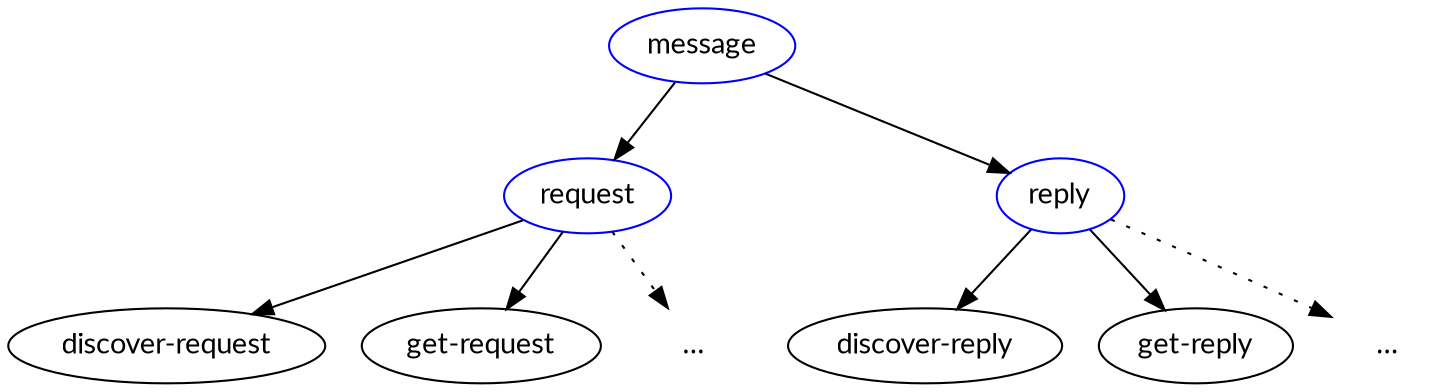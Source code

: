 strict digraph {
    layout=dot; splines=true;

    node [fontname="Lato"];

    message[color=blue];
    request[color=blue];
    reply[color=blue];
    discover_request[label="discover-request"];
    get_request[label="get-request"];
    other_request[label="…", shape=plaintext];
    discover_reply[label="discover-reply"];
    get_reply[label="get-reply"];
    other_reply[label="…", shape=plaintext];

    message -> request
      request -> discover_request
      request -> get_request
      request -> other_request[style=dotted]
    message -> reply
      reply -> discover_reply
      reply -> get_reply
      reply -> other_reply[style=dotted]
}
